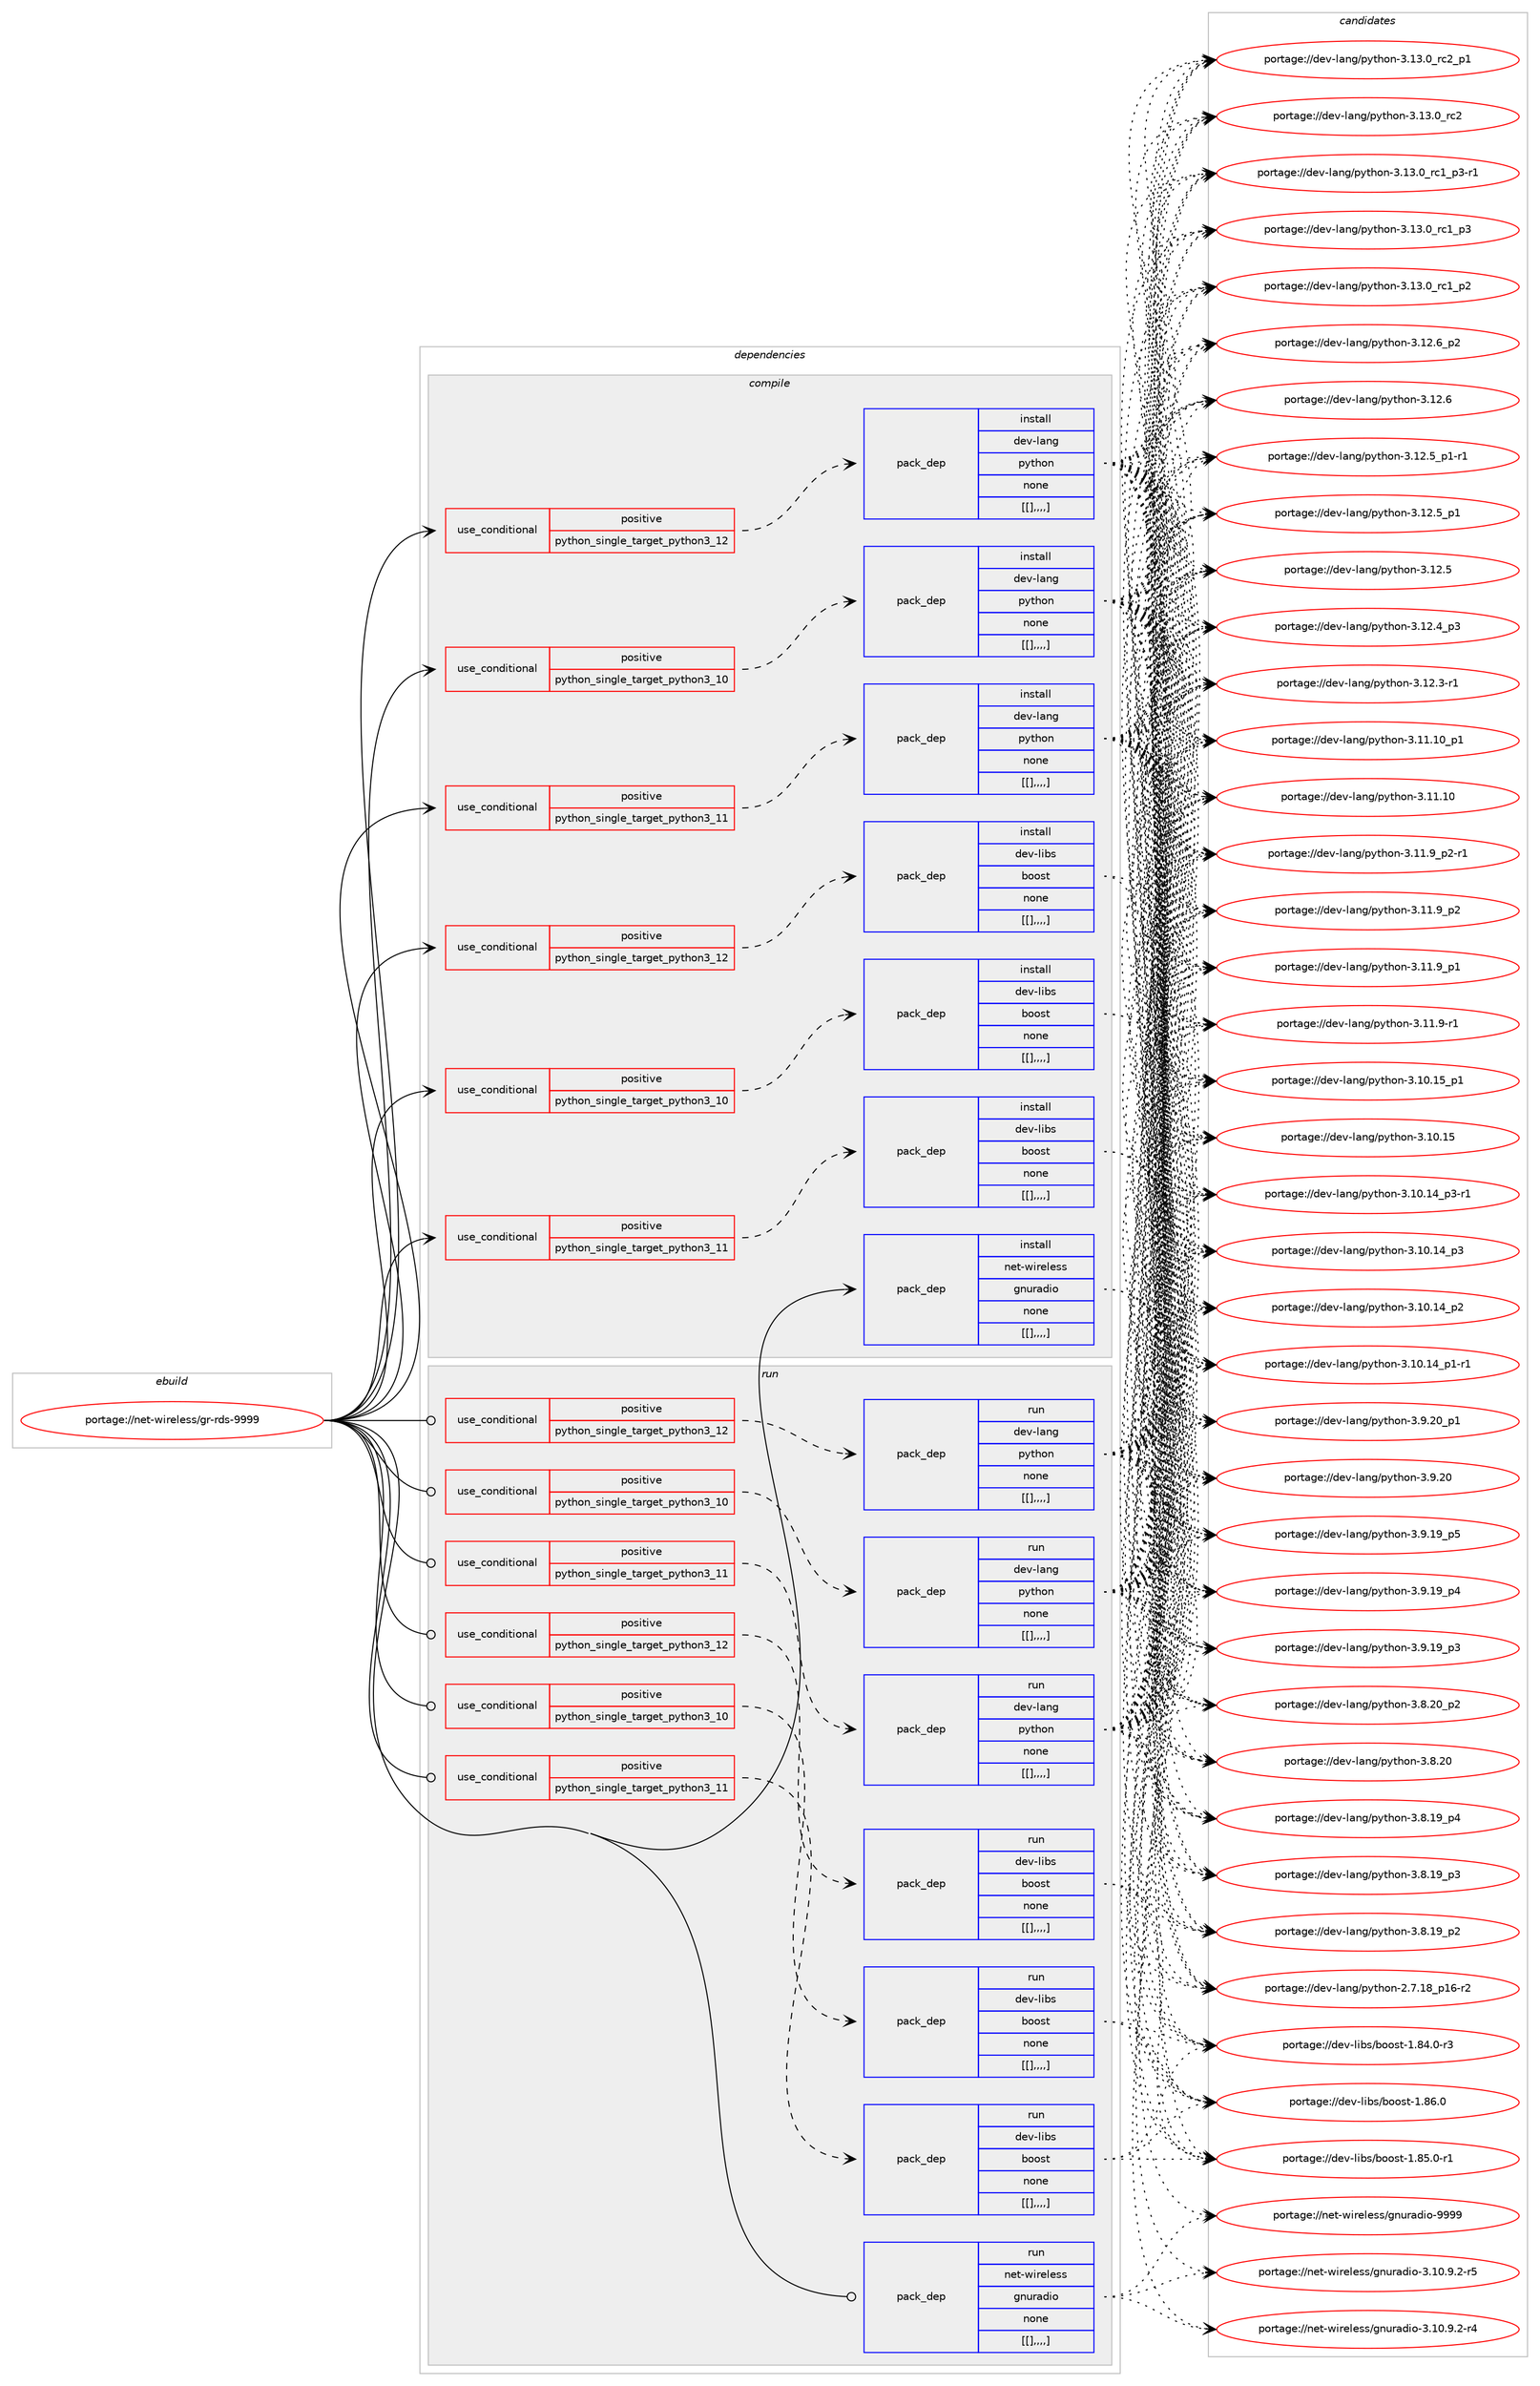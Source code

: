 digraph prolog {

# *************
# Graph options
# *************

newrank=true;
concentrate=true;
compound=true;
graph [rankdir=LR,fontname=Helvetica,fontsize=10,ranksep=1.5];#, ranksep=2.5, nodesep=0.2];
edge  [arrowhead=vee];
node  [fontname=Helvetica,fontsize=10];

# **********
# The ebuild
# **********

subgraph cluster_leftcol {
color=gray;
label=<<i>ebuild</i>>;
id [label="portage://net-wireless/gr-rds-9999", color=red, width=4, href="../net-wireless/gr-rds-9999.svg"];
}

# ****************
# The dependencies
# ****************

subgraph cluster_midcol {
color=gray;
label=<<i>dependencies</i>>;
subgraph cluster_compile {
fillcolor="#eeeeee";
style=filled;
label=<<i>compile</i>>;
subgraph cond106661 {
dependency399010 [label=<<TABLE BORDER="0" CELLBORDER="1" CELLSPACING="0" CELLPADDING="4"><TR><TD ROWSPAN="3" CELLPADDING="10">use_conditional</TD></TR><TR><TD>positive</TD></TR><TR><TD>python_single_target_python3_10</TD></TR></TABLE>>, shape=none, color=red];
subgraph pack289514 {
dependency399011 [label=<<TABLE BORDER="0" CELLBORDER="1" CELLSPACING="0" CELLPADDING="4" WIDTH="220"><TR><TD ROWSPAN="6" CELLPADDING="30">pack_dep</TD></TR><TR><TD WIDTH="110">install</TD></TR><TR><TD>dev-lang</TD></TR><TR><TD>python</TD></TR><TR><TD>none</TD></TR><TR><TD>[[],,,,]</TD></TR></TABLE>>, shape=none, color=blue];
}
dependency399010:e -> dependency399011:w [weight=20,style="dashed",arrowhead="vee"];
}
id:e -> dependency399010:w [weight=20,style="solid",arrowhead="vee"];
subgraph cond106662 {
dependency399012 [label=<<TABLE BORDER="0" CELLBORDER="1" CELLSPACING="0" CELLPADDING="4"><TR><TD ROWSPAN="3" CELLPADDING="10">use_conditional</TD></TR><TR><TD>positive</TD></TR><TR><TD>python_single_target_python3_10</TD></TR></TABLE>>, shape=none, color=red];
subgraph pack289515 {
dependency399013 [label=<<TABLE BORDER="0" CELLBORDER="1" CELLSPACING="0" CELLPADDING="4" WIDTH="220"><TR><TD ROWSPAN="6" CELLPADDING="30">pack_dep</TD></TR><TR><TD WIDTH="110">install</TD></TR><TR><TD>dev-libs</TD></TR><TR><TD>boost</TD></TR><TR><TD>none</TD></TR><TR><TD>[[],,,,]</TD></TR></TABLE>>, shape=none, color=blue];
}
dependency399012:e -> dependency399013:w [weight=20,style="dashed",arrowhead="vee"];
}
id:e -> dependency399012:w [weight=20,style="solid",arrowhead="vee"];
subgraph cond106663 {
dependency399014 [label=<<TABLE BORDER="0" CELLBORDER="1" CELLSPACING="0" CELLPADDING="4"><TR><TD ROWSPAN="3" CELLPADDING="10">use_conditional</TD></TR><TR><TD>positive</TD></TR><TR><TD>python_single_target_python3_11</TD></TR></TABLE>>, shape=none, color=red];
subgraph pack289516 {
dependency399015 [label=<<TABLE BORDER="0" CELLBORDER="1" CELLSPACING="0" CELLPADDING="4" WIDTH="220"><TR><TD ROWSPAN="6" CELLPADDING="30">pack_dep</TD></TR><TR><TD WIDTH="110">install</TD></TR><TR><TD>dev-lang</TD></TR><TR><TD>python</TD></TR><TR><TD>none</TD></TR><TR><TD>[[],,,,]</TD></TR></TABLE>>, shape=none, color=blue];
}
dependency399014:e -> dependency399015:w [weight=20,style="dashed",arrowhead="vee"];
}
id:e -> dependency399014:w [weight=20,style="solid",arrowhead="vee"];
subgraph cond106664 {
dependency399016 [label=<<TABLE BORDER="0" CELLBORDER="1" CELLSPACING="0" CELLPADDING="4"><TR><TD ROWSPAN="3" CELLPADDING="10">use_conditional</TD></TR><TR><TD>positive</TD></TR><TR><TD>python_single_target_python3_11</TD></TR></TABLE>>, shape=none, color=red];
subgraph pack289517 {
dependency399017 [label=<<TABLE BORDER="0" CELLBORDER="1" CELLSPACING="0" CELLPADDING="4" WIDTH="220"><TR><TD ROWSPAN="6" CELLPADDING="30">pack_dep</TD></TR><TR><TD WIDTH="110">install</TD></TR><TR><TD>dev-libs</TD></TR><TR><TD>boost</TD></TR><TR><TD>none</TD></TR><TR><TD>[[],,,,]</TD></TR></TABLE>>, shape=none, color=blue];
}
dependency399016:e -> dependency399017:w [weight=20,style="dashed",arrowhead="vee"];
}
id:e -> dependency399016:w [weight=20,style="solid",arrowhead="vee"];
subgraph cond106665 {
dependency399018 [label=<<TABLE BORDER="0" CELLBORDER="1" CELLSPACING="0" CELLPADDING="4"><TR><TD ROWSPAN="3" CELLPADDING="10">use_conditional</TD></TR><TR><TD>positive</TD></TR><TR><TD>python_single_target_python3_12</TD></TR></TABLE>>, shape=none, color=red];
subgraph pack289518 {
dependency399019 [label=<<TABLE BORDER="0" CELLBORDER="1" CELLSPACING="0" CELLPADDING="4" WIDTH="220"><TR><TD ROWSPAN="6" CELLPADDING="30">pack_dep</TD></TR><TR><TD WIDTH="110">install</TD></TR><TR><TD>dev-lang</TD></TR><TR><TD>python</TD></TR><TR><TD>none</TD></TR><TR><TD>[[],,,,]</TD></TR></TABLE>>, shape=none, color=blue];
}
dependency399018:e -> dependency399019:w [weight=20,style="dashed",arrowhead="vee"];
}
id:e -> dependency399018:w [weight=20,style="solid",arrowhead="vee"];
subgraph cond106666 {
dependency399020 [label=<<TABLE BORDER="0" CELLBORDER="1" CELLSPACING="0" CELLPADDING="4"><TR><TD ROWSPAN="3" CELLPADDING="10">use_conditional</TD></TR><TR><TD>positive</TD></TR><TR><TD>python_single_target_python3_12</TD></TR></TABLE>>, shape=none, color=red];
subgraph pack289519 {
dependency399021 [label=<<TABLE BORDER="0" CELLBORDER="1" CELLSPACING="0" CELLPADDING="4" WIDTH="220"><TR><TD ROWSPAN="6" CELLPADDING="30">pack_dep</TD></TR><TR><TD WIDTH="110">install</TD></TR><TR><TD>dev-libs</TD></TR><TR><TD>boost</TD></TR><TR><TD>none</TD></TR><TR><TD>[[],,,,]</TD></TR></TABLE>>, shape=none, color=blue];
}
dependency399020:e -> dependency399021:w [weight=20,style="dashed",arrowhead="vee"];
}
id:e -> dependency399020:w [weight=20,style="solid",arrowhead="vee"];
subgraph pack289520 {
dependency399022 [label=<<TABLE BORDER="0" CELLBORDER="1" CELLSPACING="0" CELLPADDING="4" WIDTH="220"><TR><TD ROWSPAN="6" CELLPADDING="30">pack_dep</TD></TR><TR><TD WIDTH="110">install</TD></TR><TR><TD>net-wireless</TD></TR><TR><TD>gnuradio</TD></TR><TR><TD>none</TD></TR><TR><TD>[[],,,,]</TD></TR></TABLE>>, shape=none, color=blue];
}
id:e -> dependency399022:w [weight=20,style="solid",arrowhead="vee"];
}
subgraph cluster_compileandrun {
fillcolor="#eeeeee";
style=filled;
label=<<i>compile and run</i>>;
}
subgraph cluster_run {
fillcolor="#eeeeee";
style=filled;
label=<<i>run</i>>;
subgraph cond106667 {
dependency399023 [label=<<TABLE BORDER="0" CELLBORDER="1" CELLSPACING="0" CELLPADDING="4"><TR><TD ROWSPAN="3" CELLPADDING="10">use_conditional</TD></TR><TR><TD>positive</TD></TR><TR><TD>python_single_target_python3_10</TD></TR></TABLE>>, shape=none, color=red];
subgraph pack289521 {
dependency399024 [label=<<TABLE BORDER="0" CELLBORDER="1" CELLSPACING="0" CELLPADDING="4" WIDTH="220"><TR><TD ROWSPAN="6" CELLPADDING="30">pack_dep</TD></TR><TR><TD WIDTH="110">run</TD></TR><TR><TD>dev-lang</TD></TR><TR><TD>python</TD></TR><TR><TD>none</TD></TR><TR><TD>[[],,,,]</TD></TR></TABLE>>, shape=none, color=blue];
}
dependency399023:e -> dependency399024:w [weight=20,style="dashed",arrowhead="vee"];
}
id:e -> dependency399023:w [weight=20,style="solid",arrowhead="odot"];
subgraph cond106668 {
dependency399025 [label=<<TABLE BORDER="0" CELLBORDER="1" CELLSPACING="0" CELLPADDING="4"><TR><TD ROWSPAN="3" CELLPADDING="10">use_conditional</TD></TR><TR><TD>positive</TD></TR><TR><TD>python_single_target_python3_10</TD></TR></TABLE>>, shape=none, color=red];
subgraph pack289522 {
dependency399026 [label=<<TABLE BORDER="0" CELLBORDER="1" CELLSPACING="0" CELLPADDING="4" WIDTH="220"><TR><TD ROWSPAN="6" CELLPADDING="30">pack_dep</TD></TR><TR><TD WIDTH="110">run</TD></TR><TR><TD>dev-libs</TD></TR><TR><TD>boost</TD></TR><TR><TD>none</TD></TR><TR><TD>[[],,,,]</TD></TR></TABLE>>, shape=none, color=blue];
}
dependency399025:e -> dependency399026:w [weight=20,style="dashed",arrowhead="vee"];
}
id:e -> dependency399025:w [weight=20,style="solid",arrowhead="odot"];
subgraph cond106669 {
dependency399027 [label=<<TABLE BORDER="0" CELLBORDER="1" CELLSPACING="0" CELLPADDING="4"><TR><TD ROWSPAN="3" CELLPADDING="10">use_conditional</TD></TR><TR><TD>positive</TD></TR><TR><TD>python_single_target_python3_11</TD></TR></TABLE>>, shape=none, color=red];
subgraph pack289523 {
dependency399028 [label=<<TABLE BORDER="0" CELLBORDER="1" CELLSPACING="0" CELLPADDING="4" WIDTH="220"><TR><TD ROWSPAN="6" CELLPADDING="30">pack_dep</TD></TR><TR><TD WIDTH="110">run</TD></TR><TR><TD>dev-lang</TD></TR><TR><TD>python</TD></TR><TR><TD>none</TD></TR><TR><TD>[[],,,,]</TD></TR></TABLE>>, shape=none, color=blue];
}
dependency399027:e -> dependency399028:w [weight=20,style="dashed",arrowhead="vee"];
}
id:e -> dependency399027:w [weight=20,style="solid",arrowhead="odot"];
subgraph cond106670 {
dependency399029 [label=<<TABLE BORDER="0" CELLBORDER="1" CELLSPACING="0" CELLPADDING="4"><TR><TD ROWSPAN="3" CELLPADDING="10">use_conditional</TD></TR><TR><TD>positive</TD></TR><TR><TD>python_single_target_python3_11</TD></TR></TABLE>>, shape=none, color=red];
subgraph pack289524 {
dependency399030 [label=<<TABLE BORDER="0" CELLBORDER="1" CELLSPACING="0" CELLPADDING="4" WIDTH="220"><TR><TD ROWSPAN="6" CELLPADDING="30">pack_dep</TD></TR><TR><TD WIDTH="110">run</TD></TR><TR><TD>dev-libs</TD></TR><TR><TD>boost</TD></TR><TR><TD>none</TD></TR><TR><TD>[[],,,,]</TD></TR></TABLE>>, shape=none, color=blue];
}
dependency399029:e -> dependency399030:w [weight=20,style="dashed",arrowhead="vee"];
}
id:e -> dependency399029:w [weight=20,style="solid",arrowhead="odot"];
subgraph cond106671 {
dependency399031 [label=<<TABLE BORDER="0" CELLBORDER="1" CELLSPACING="0" CELLPADDING="4"><TR><TD ROWSPAN="3" CELLPADDING="10">use_conditional</TD></TR><TR><TD>positive</TD></TR><TR><TD>python_single_target_python3_12</TD></TR></TABLE>>, shape=none, color=red];
subgraph pack289525 {
dependency399032 [label=<<TABLE BORDER="0" CELLBORDER="1" CELLSPACING="0" CELLPADDING="4" WIDTH="220"><TR><TD ROWSPAN="6" CELLPADDING="30">pack_dep</TD></TR><TR><TD WIDTH="110">run</TD></TR><TR><TD>dev-lang</TD></TR><TR><TD>python</TD></TR><TR><TD>none</TD></TR><TR><TD>[[],,,,]</TD></TR></TABLE>>, shape=none, color=blue];
}
dependency399031:e -> dependency399032:w [weight=20,style="dashed",arrowhead="vee"];
}
id:e -> dependency399031:w [weight=20,style="solid",arrowhead="odot"];
subgraph cond106672 {
dependency399033 [label=<<TABLE BORDER="0" CELLBORDER="1" CELLSPACING="0" CELLPADDING="4"><TR><TD ROWSPAN="3" CELLPADDING="10">use_conditional</TD></TR><TR><TD>positive</TD></TR><TR><TD>python_single_target_python3_12</TD></TR></TABLE>>, shape=none, color=red];
subgraph pack289526 {
dependency399034 [label=<<TABLE BORDER="0" CELLBORDER="1" CELLSPACING="0" CELLPADDING="4" WIDTH="220"><TR><TD ROWSPAN="6" CELLPADDING="30">pack_dep</TD></TR><TR><TD WIDTH="110">run</TD></TR><TR><TD>dev-libs</TD></TR><TR><TD>boost</TD></TR><TR><TD>none</TD></TR><TR><TD>[[],,,,]</TD></TR></TABLE>>, shape=none, color=blue];
}
dependency399033:e -> dependency399034:w [weight=20,style="dashed",arrowhead="vee"];
}
id:e -> dependency399033:w [weight=20,style="solid",arrowhead="odot"];
subgraph pack289527 {
dependency399035 [label=<<TABLE BORDER="0" CELLBORDER="1" CELLSPACING="0" CELLPADDING="4" WIDTH="220"><TR><TD ROWSPAN="6" CELLPADDING="30">pack_dep</TD></TR><TR><TD WIDTH="110">run</TD></TR><TR><TD>net-wireless</TD></TR><TR><TD>gnuradio</TD></TR><TR><TD>none</TD></TR><TR><TD>[[],,,,]</TD></TR></TABLE>>, shape=none, color=blue];
}
id:e -> dependency399035:w [weight=20,style="solid",arrowhead="odot"];
}
}

# **************
# The candidates
# **************

subgraph cluster_choices {
rank=same;
color=gray;
label=<<i>candidates</i>>;

subgraph choice289514 {
color=black;
nodesep=1;
choice100101118451089711010347112121116104111110455146495146489511499509511249 [label="portage://dev-lang/python-3.13.0_rc2_p1", color=red, width=4,href="../dev-lang/python-3.13.0_rc2_p1.svg"];
choice10010111845108971101034711212111610411111045514649514648951149950 [label="portage://dev-lang/python-3.13.0_rc2", color=red, width=4,href="../dev-lang/python-3.13.0_rc2.svg"];
choice1001011184510897110103471121211161041111104551464951464895114994995112514511449 [label="portage://dev-lang/python-3.13.0_rc1_p3-r1", color=red, width=4,href="../dev-lang/python-3.13.0_rc1_p3-r1.svg"];
choice100101118451089711010347112121116104111110455146495146489511499499511251 [label="portage://dev-lang/python-3.13.0_rc1_p3", color=red, width=4,href="../dev-lang/python-3.13.0_rc1_p3.svg"];
choice100101118451089711010347112121116104111110455146495146489511499499511250 [label="portage://dev-lang/python-3.13.0_rc1_p2", color=red, width=4,href="../dev-lang/python-3.13.0_rc1_p2.svg"];
choice100101118451089711010347112121116104111110455146495046549511250 [label="portage://dev-lang/python-3.12.6_p2", color=red, width=4,href="../dev-lang/python-3.12.6_p2.svg"];
choice10010111845108971101034711212111610411111045514649504654 [label="portage://dev-lang/python-3.12.6", color=red, width=4,href="../dev-lang/python-3.12.6.svg"];
choice1001011184510897110103471121211161041111104551464950465395112494511449 [label="portage://dev-lang/python-3.12.5_p1-r1", color=red, width=4,href="../dev-lang/python-3.12.5_p1-r1.svg"];
choice100101118451089711010347112121116104111110455146495046539511249 [label="portage://dev-lang/python-3.12.5_p1", color=red, width=4,href="../dev-lang/python-3.12.5_p1.svg"];
choice10010111845108971101034711212111610411111045514649504653 [label="portage://dev-lang/python-3.12.5", color=red, width=4,href="../dev-lang/python-3.12.5.svg"];
choice100101118451089711010347112121116104111110455146495046529511251 [label="portage://dev-lang/python-3.12.4_p3", color=red, width=4,href="../dev-lang/python-3.12.4_p3.svg"];
choice100101118451089711010347112121116104111110455146495046514511449 [label="portage://dev-lang/python-3.12.3-r1", color=red, width=4,href="../dev-lang/python-3.12.3-r1.svg"];
choice10010111845108971101034711212111610411111045514649494649489511249 [label="portage://dev-lang/python-3.11.10_p1", color=red, width=4,href="../dev-lang/python-3.11.10_p1.svg"];
choice1001011184510897110103471121211161041111104551464949464948 [label="portage://dev-lang/python-3.11.10", color=red, width=4,href="../dev-lang/python-3.11.10.svg"];
choice1001011184510897110103471121211161041111104551464949465795112504511449 [label="portage://dev-lang/python-3.11.9_p2-r1", color=red, width=4,href="../dev-lang/python-3.11.9_p2-r1.svg"];
choice100101118451089711010347112121116104111110455146494946579511250 [label="portage://dev-lang/python-3.11.9_p2", color=red, width=4,href="../dev-lang/python-3.11.9_p2.svg"];
choice100101118451089711010347112121116104111110455146494946579511249 [label="portage://dev-lang/python-3.11.9_p1", color=red, width=4,href="../dev-lang/python-3.11.9_p1.svg"];
choice100101118451089711010347112121116104111110455146494946574511449 [label="portage://dev-lang/python-3.11.9-r1", color=red, width=4,href="../dev-lang/python-3.11.9-r1.svg"];
choice10010111845108971101034711212111610411111045514649484649539511249 [label="portage://dev-lang/python-3.10.15_p1", color=red, width=4,href="../dev-lang/python-3.10.15_p1.svg"];
choice1001011184510897110103471121211161041111104551464948464953 [label="portage://dev-lang/python-3.10.15", color=red, width=4,href="../dev-lang/python-3.10.15.svg"];
choice100101118451089711010347112121116104111110455146494846495295112514511449 [label="portage://dev-lang/python-3.10.14_p3-r1", color=red, width=4,href="../dev-lang/python-3.10.14_p3-r1.svg"];
choice10010111845108971101034711212111610411111045514649484649529511251 [label="portage://dev-lang/python-3.10.14_p3", color=red, width=4,href="../dev-lang/python-3.10.14_p3.svg"];
choice10010111845108971101034711212111610411111045514649484649529511250 [label="portage://dev-lang/python-3.10.14_p2", color=red, width=4,href="../dev-lang/python-3.10.14_p2.svg"];
choice100101118451089711010347112121116104111110455146494846495295112494511449 [label="portage://dev-lang/python-3.10.14_p1-r1", color=red, width=4,href="../dev-lang/python-3.10.14_p1-r1.svg"];
choice100101118451089711010347112121116104111110455146574650489511249 [label="portage://dev-lang/python-3.9.20_p1", color=red, width=4,href="../dev-lang/python-3.9.20_p1.svg"];
choice10010111845108971101034711212111610411111045514657465048 [label="portage://dev-lang/python-3.9.20", color=red, width=4,href="../dev-lang/python-3.9.20.svg"];
choice100101118451089711010347112121116104111110455146574649579511253 [label="portage://dev-lang/python-3.9.19_p5", color=red, width=4,href="../dev-lang/python-3.9.19_p5.svg"];
choice100101118451089711010347112121116104111110455146574649579511252 [label="portage://dev-lang/python-3.9.19_p4", color=red, width=4,href="../dev-lang/python-3.9.19_p4.svg"];
choice100101118451089711010347112121116104111110455146574649579511251 [label="portage://dev-lang/python-3.9.19_p3", color=red, width=4,href="../dev-lang/python-3.9.19_p3.svg"];
choice100101118451089711010347112121116104111110455146564650489511250 [label="portage://dev-lang/python-3.8.20_p2", color=red, width=4,href="../dev-lang/python-3.8.20_p2.svg"];
choice10010111845108971101034711212111610411111045514656465048 [label="portage://dev-lang/python-3.8.20", color=red, width=4,href="../dev-lang/python-3.8.20.svg"];
choice100101118451089711010347112121116104111110455146564649579511252 [label="portage://dev-lang/python-3.8.19_p4", color=red, width=4,href="../dev-lang/python-3.8.19_p4.svg"];
choice100101118451089711010347112121116104111110455146564649579511251 [label="portage://dev-lang/python-3.8.19_p3", color=red, width=4,href="../dev-lang/python-3.8.19_p3.svg"];
choice100101118451089711010347112121116104111110455146564649579511250 [label="portage://dev-lang/python-3.8.19_p2", color=red, width=4,href="../dev-lang/python-3.8.19_p2.svg"];
choice100101118451089711010347112121116104111110455046554649569511249544511450 [label="portage://dev-lang/python-2.7.18_p16-r2", color=red, width=4,href="../dev-lang/python-2.7.18_p16-r2.svg"];
dependency399011:e -> choice100101118451089711010347112121116104111110455146495146489511499509511249:w [style=dotted,weight="100"];
dependency399011:e -> choice10010111845108971101034711212111610411111045514649514648951149950:w [style=dotted,weight="100"];
dependency399011:e -> choice1001011184510897110103471121211161041111104551464951464895114994995112514511449:w [style=dotted,weight="100"];
dependency399011:e -> choice100101118451089711010347112121116104111110455146495146489511499499511251:w [style=dotted,weight="100"];
dependency399011:e -> choice100101118451089711010347112121116104111110455146495146489511499499511250:w [style=dotted,weight="100"];
dependency399011:e -> choice100101118451089711010347112121116104111110455146495046549511250:w [style=dotted,weight="100"];
dependency399011:e -> choice10010111845108971101034711212111610411111045514649504654:w [style=dotted,weight="100"];
dependency399011:e -> choice1001011184510897110103471121211161041111104551464950465395112494511449:w [style=dotted,weight="100"];
dependency399011:e -> choice100101118451089711010347112121116104111110455146495046539511249:w [style=dotted,weight="100"];
dependency399011:e -> choice10010111845108971101034711212111610411111045514649504653:w [style=dotted,weight="100"];
dependency399011:e -> choice100101118451089711010347112121116104111110455146495046529511251:w [style=dotted,weight="100"];
dependency399011:e -> choice100101118451089711010347112121116104111110455146495046514511449:w [style=dotted,weight="100"];
dependency399011:e -> choice10010111845108971101034711212111610411111045514649494649489511249:w [style=dotted,weight="100"];
dependency399011:e -> choice1001011184510897110103471121211161041111104551464949464948:w [style=dotted,weight="100"];
dependency399011:e -> choice1001011184510897110103471121211161041111104551464949465795112504511449:w [style=dotted,weight="100"];
dependency399011:e -> choice100101118451089711010347112121116104111110455146494946579511250:w [style=dotted,weight="100"];
dependency399011:e -> choice100101118451089711010347112121116104111110455146494946579511249:w [style=dotted,weight="100"];
dependency399011:e -> choice100101118451089711010347112121116104111110455146494946574511449:w [style=dotted,weight="100"];
dependency399011:e -> choice10010111845108971101034711212111610411111045514649484649539511249:w [style=dotted,weight="100"];
dependency399011:e -> choice1001011184510897110103471121211161041111104551464948464953:w [style=dotted,weight="100"];
dependency399011:e -> choice100101118451089711010347112121116104111110455146494846495295112514511449:w [style=dotted,weight="100"];
dependency399011:e -> choice10010111845108971101034711212111610411111045514649484649529511251:w [style=dotted,weight="100"];
dependency399011:e -> choice10010111845108971101034711212111610411111045514649484649529511250:w [style=dotted,weight="100"];
dependency399011:e -> choice100101118451089711010347112121116104111110455146494846495295112494511449:w [style=dotted,weight="100"];
dependency399011:e -> choice100101118451089711010347112121116104111110455146574650489511249:w [style=dotted,weight="100"];
dependency399011:e -> choice10010111845108971101034711212111610411111045514657465048:w [style=dotted,weight="100"];
dependency399011:e -> choice100101118451089711010347112121116104111110455146574649579511253:w [style=dotted,weight="100"];
dependency399011:e -> choice100101118451089711010347112121116104111110455146574649579511252:w [style=dotted,weight="100"];
dependency399011:e -> choice100101118451089711010347112121116104111110455146574649579511251:w [style=dotted,weight="100"];
dependency399011:e -> choice100101118451089711010347112121116104111110455146564650489511250:w [style=dotted,weight="100"];
dependency399011:e -> choice10010111845108971101034711212111610411111045514656465048:w [style=dotted,weight="100"];
dependency399011:e -> choice100101118451089711010347112121116104111110455146564649579511252:w [style=dotted,weight="100"];
dependency399011:e -> choice100101118451089711010347112121116104111110455146564649579511251:w [style=dotted,weight="100"];
dependency399011:e -> choice100101118451089711010347112121116104111110455146564649579511250:w [style=dotted,weight="100"];
dependency399011:e -> choice100101118451089711010347112121116104111110455046554649569511249544511450:w [style=dotted,weight="100"];
}
subgraph choice289515 {
color=black;
nodesep=1;
choice1001011184510810598115479811111111511645494656544648 [label="portage://dev-libs/boost-1.86.0", color=red, width=4,href="../dev-libs/boost-1.86.0.svg"];
choice10010111845108105981154798111111115116454946565346484511449 [label="portage://dev-libs/boost-1.85.0-r1", color=red, width=4,href="../dev-libs/boost-1.85.0-r1.svg"];
choice10010111845108105981154798111111115116454946565246484511451 [label="portage://dev-libs/boost-1.84.0-r3", color=red, width=4,href="../dev-libs/boost-1.84.0-r3.svg"];
dependency399013:e -> choice1001011184510810598115479811111111511645494656544648:w [style=dotted,weight="100"];
dependency399013:e -> choice10010111845108105981154798111111115116454946565346484511449:w [style=dotted,weight="100"];
dependency399013:e -> choice10010111845108105981154798111111115116454946565246484511451:w [style=dotted,weight="100"];
}
subgraph choice289516 {
color=black;
nodesep=1;
choice100101118451089711010347112121116104111110455146495146489511499509511249 [label="portage://dev-lang/python-3.13.0_rc2_p1", color=red, width=4,href="../dev-lang/python-3.13.0_rc2_p1.svg"];
choice10010111845108971101034711212111610411111045514649514648951149950 [label="portage://dev-lang/python-3.13.0_rc2", color=red, width=4,href="../dev-lang/python-3.13.0_rc2.svg"];
choice1001011184510897110103471121211161041111104551464951464895114994995112514511449 [label="portage://dev-lang/python-3.13.0_rc1_p3-r1", color=red, width=4,href="../dev-lang/python-3.13.0_rc1_p3-r1.svg"];
choice100101118451089711010347112121116104111110455146495146489511499499511251 [label="portage://dev-lang/python-3.13.0_rc1_p3", color=red, width=4,href="../dev-lang/python-3.13.0_rc1_p3.svg"];
choice100101118451089711010347112121116104111110455146495146489511499499511250 [label="portage://dev-lang/python-3.13.0_rc1_p2", color=red, width=4,href="../dev-lang/python-3.13.0_rc1_p2.svg"];
choice100101118451089711010347112121116104111110455146495046549511250 [label="portage://dev-lang/python-3.12.6_p2", color=red, width=4,href="../dev-lang/python-3.12.6_p2.svg"];
choice10010111845108971101034711212111610411111045514649504654 [label="portage://dev-lang/python-3.12.6", color=red, width=4,href="../dev-lang/python-3.12.6.svg"];
choice1001011184510897110103471121211161041111104551464950465395112494511449 [label="portage://dev-lang/python-3.12.5_p1-r1", color=red, width=4,href="../dev-lang/python-3.12.5_p1-r1.svg"];
choice100101118451089711010347112121116104111110455146495046539511249 [label="portage://dev-lang/python-3.12.5_p1", color=red, width=4,href="../dev-lang/python-3.12.5_p1.svg"];
choice10010111845108971101034711212111610411111045514649504653 [label="portage://dev-lang/python-3.12.5", color=red, width=4,href="../dev-lang/python-3.12.5.svg"];
choice100101118451089711010347112121116104111110455146495046529511251 [label="portage://dev-lang/python-3.12.4_p3", color=red, width=4,href="../dev-lang/python-3.12.4_p3.svg"];
choice100101118451089711010347112121116104111110455146495046514511449 [label="portage://dev-lang/python-3.12.3-r1", color=red, width=4,href="../dev-lang/python-3.12.3-r1.svg"];
choice10010111845108971101034711212111610411111045514649494649489511249 [label="portage://dev-lang/python-3.11.10_p1", color=red, width=4,href="../dev-lang/python-3.11.10_p1.svg"];
choice1001011184510897110103471121211161041111104551464949464948 [label="portage://dev-lang/python-3.11.10", color=red, width=4,href="../dev-lang/python-3.11.10.svg"];
choice1001011184510897110103471121211161041111104551464949465795112504511449 [label="portage://dev-lang/python-3.11.9_p2-r1", color=red, width=4,href="../dev-lang/python-3.11.9_p2-r1.svg"];
choice100101118451089711010347112121116104111110455146494946579511250 [label="portage://dev-lang/python-3.11.9_p2", color=red, width=4,href="../dev-lang/python-3.11.9_p2.svg"];
choice100101118451089711010347112121116104111110455146494946579511249 [label="portage://dev-lang/python-3.11.9_p1", color=red, width=4,href="../dev-lang/python-3.11.9_p1.svg"];
choice100101118451089711010347112121116104111110455146494946574511449 [label="portage://dev-lang/python-3.11.9-r1", color=red, width=4,href="../dev-lang/python-3.11.9-r1.svg"];
choice10010111845108971101034711212111610411111045514649484649539511249 [label="portage://dev-lang/python-3.10.15_p1", color=red, width=4,href="../dev-lang/python-3.10.15_p1.svg"];
choice1001011184510897110103471121211161041111104551464948464953 [label="portage://dev-lang/python-3.10.15", color=red, width=4,href="../dev-lang/python-3.10.15.svg"];
choice100101118451089711010347112121116104111110455146494846495295112514511449 [label="portage://dev-lang/python-3.10.14_p3-r1", color=red, width=4,href="../dev-lang/python-3.10.14_p3-r1.svg"];
choice10010111845108971101034711212111610411111045514649484649529511251 [label="portage://dev-lang/python-3.10.14_p3", color=red, width=4,href="../dev-lang/python-3.10.14_p3.svg"];
choice10010111845108971101034711212111610411111045514649484649529511250 [label="portage://dev-lang/python-3.10.14_p2", color=red, width=4,href="../dev-lang/python-3.10.14_p2.svg"];
choice100101118451089711010347112121116104111110455146494846495295112494511449 [label="portage://dev-lang/python-3.10.14_p1-r1", color=red, width=4,href="../dev-lang/python-3.10.14_p1-r1.svg"];
choice100101118451089711010347112121116104111110455146574650489511249 [label="portage://dev-lang/python-3.9.20_p1", color=red, width=4,href="../dev-lang/python-3.9.20_p1.svg"];
choice10010111845108971101034711212111610411111045514657465048 [label="portage://dev-lang/python-3.9.20", color=red, width=4,href="../dev-lang/python-3.9.20.svg"];
choice100101118451089711010347112121116104111110455146574649579511253 [label="portage://dev-lang/python-3.9.19_p5", color=red, width=4,href="../dev-lang/python-3.9.19_p5.svg"];
choice100101118451089711010347112121116104111110455146574649579511252 [label="portage://dev-lang/python-3.9.19_p4", color=red, width=4,href="../dev-lang/python-3.9.19_p4.svg"];
choice100101118451089711010347112121116104111110455146574649579511251 [label="portage://dev-lang/python-3.9.19_p3", color=red, width=4,href="../dev-lang/python-3.9.19_p3.svg"];
choice100101118451089711010347112121116104111110455146564650489511250 [label="portage://dev-lang/python-3.8.20_p2", color=red, width=4,href="../dev-lang/python-3.8.20_p2.svg"];
choice10010111845108971101034711212111610411111045514656465048 [label="portage://dev-lang/python-3.8.20", color=red, width=4,href="../dev-lang/python-3.8.20.svg"];
choice100101118451089711010347112121116104111110455146564649579511252 [label="portage://dev-lang/python-3.8.19_p4", color=red, width=4,href="../dev-lang/python-3.8.19_p4.svg"];
choice100101118451089711010347112121116104111110455146564649579511251 [label="portage://dev-lang/python-3.8.19_p3", color=red, width=4,href="../dev-lang/python-3.8.19_p3.svg"];
choice100101118451089711010347112121116104111110455146564649579511250 [label="portage://dev-lang/python-3.8.19_p2", color=red, width=4,href="../dev-lang/python-3.8.19_p2.svg"];
choice100101118451089711010347112121116104111110455046554649569511249544511450 [label="portage://dev-lang/python-2.7.18_p16-r2", color=red, width=4,href="../dev-lang/python-2.7.18_p16-r2.svg"];
dependency399015:e -> choice100101118451089711010347112121116104111110455146495146489511499509511249:w [style=dotted,weight="100"];
dependency399015:e -> choice10010111845108971101034711212111610411111045514649514648951149950:w [style=dotted,weight="100"];
dependency399015:e -> choice1001011184510897110103471121211161041111104551464951464895114994995112514511449:w [style=dotted,weight="100"];
dependency399015:e -> choice100101118451089711010347112121116104111110455146495146489511499499511251:w [style=dotted,weight="100"];
dependency399015:e -> choice100101118451089711010347112121116104111110455146495146489511499499511250:w [style=dotted,weight="100"];
dependency399015:e -> choice100101118451089711010347112121116104111110455146495046549511250:w [style=dotted,weight="100"];
dependency399015:e -> choice10010111845108971101034711212111610411111045514649504654:w [style=dotted,weight="100"];
dependency399015:e -> choice1001011184510897110103471121211161041111104551464950465395112494511449:w [style=dotted,weight="100"];
dependency399015:e -> choice100101118451089711010347112121116104111110455146495046539511249:w [style=dotted,weight="100"];
dependency399015:e -> choice10010111845108971101034711212111610411111045514649504653:w [style=dotted,weight="100"];
dependency399015:e -> choice100101118451089711010347112121116104111110455146495046529511251:w [style=dotted,weight="100"];
dependency399015:e -> choice100101118451089711010347112121116104111110455146495046514511449:w [style=dotted,weight="100"];
dependency399015:e -> choice10010111845108971101034711212111610411111045514649494649489511249:w [style=dotted,weight="100"];
dependency399015:e -> choice1001011184510897110103471121211161041111104551464949464948:w [style=dotted,weight="100"];
dependency399015:e -> choice1001011184510897110103471121211161041111104551464949465795112504511449:w [style=dotted,weight="100"];
dependency399015:e -> choice100101118451089711010347112121116104111110455146494946579511250:w [style=dotted,weight="100"];
dependency399015:e -> choice100101118451089711010347112121116104111110455146494946579511249:w [style=dotted,weight="100"];
dependency399015:e -> choice100101118451089711010347112121116104111110455146494946574511449:w [style=dotted,weight="100"];
dependency399015:e -> choice10010111845108971101034711212111610411111045514649484649539511249:w [style=dotted,weight="100"];
dependency399015:e -> choice1001011184510897110103471121211161041111104551464948464953:w [style=dotted,weight="100"];
dependency399015:e -> choice100101118451089711010347112121116104111110455146494846495295112514511449:w [style=dotted,weight="100"];
dependency399015:e -> choice10010111845108971101034711212111610411111045514649484649529511251:w [style=dotted,weight="100"];
dependency399015:e -> choice10010111845108971101034711212111610411111045514649484649529511250:w [style=dotted,weight="100"];
dependency399015:e -> choice100101118451089711010347112121116104111110455146494846495295112494511449:w [style=dotted,weight="100"];
dependency399015:e -> choice100101118451089711010347112121116104111110455146574650489511249:w [style=dotted,weight="100"];
dependency399015:e -> choice10010111845108971101034711212111610411111045514657465048:w [style=dotted,weight="100"];
dependency399015:e -> choice100101118451089711010347112121116104111110455146574649579511253:w [style=dotted,weight="100"];
dependency399015:e -> choice100101118451089711010347112121116104111110455146574649579511252:w [style=dotted,weight="100"];
dependency399015:e -> choice100101118451089711010347112121116104111110455146574649579511251:w [style=dotted,weight="100"];
dependency399015:e -> choice100101118451089711010347112121116104111110455146564650489511250:w [style=dotted,weight="100"];
dependency399015:e -> choice10010111845108971101034711212111610411111045514656465048:w [style=dotted,weight="100"];
dependency399015:e -> choice100101118451089711010347112121116104111110455146564649579511252:w [style=dotted,weight="100"];
dependency399015:e -> choice100101118451089711010347112121116104111110455146564649579511251:w [style=dotted,weight="100"];
dependency399015:e -> choice100101118451089711010347112121116104111110455146564649579511250:w [style=dotted,weight="100"];
dependency399015:e -> choice100101118451089711010347112121116104111110455046554649569511249544511450:w [style=dotted,weight="100"];
}
subgraph choice289517 {
color=black;
nodesep=1;
choice1001011184510810598115479811111111511645494656544648 [label="portage://dev-libs/boost-1.86.0", color=red, width=4,href="../dev-libs/boost-1.86.0.svg"];
choice10010111845108105981154798111111115116454946565346484511449 [label="portage://dev-libs/boost-1.85.0-r1", color=red, width=4,href="../dev-libs/boost-1.85.0-r1.svg"];
choice10010111845108105981154798111111115116454946565246484511451 [label="portage://dev-libs/boost-1.84.0-r3", color=red, width=4,href="../dev-libs/boost-1.84.0-r3.svg"];
dependency399017:e -> choice1001011184510810598115479811111111511645494656544648:w [style=dotted,weight="100"];
dependency399017:e -> choice10010111845108105981154798111111115116454946565346484511449:w [style=dotted,weight="100"];
dependency399017:e -> choice10010111845108105981154798111111115116454946565246484511451:w [style=dotted,weight="100"];
}
subgraph choice289518 {
color=black;
nodesep=1;
choice100101118451089711010347112121116104111110455146495146489511499509511249 [label="portage://dev-lang/python-3.13.0_rc2_p1", color=red, width=4,href="../dev-lang/python-3.13.0_rc2_p1.svg"];
choice10010111845108971101034711212111610411111045514649514648951149950 [label="portage://dev-lang/python-3.13.0_rc2", color=red, width=4,href="../dev-lang/python-3.13.0_rc2.svg"];
choice1001011184510897110103471121211161041111104551464951464895114994995112514511449 [label="portage://dev-lang/python-3.13.0_rc1_p3-r1", color=red, width=4,href="../dev-lang/python-3.13.0_rc1_p3-r1.svg"];
choice100101118451089711010347112121116104111110455146495146489511499499511251 [label="portage://dev-lang/python-3.13.0_rc1_p3", color=red, width=4,href="../dev-lang/python-3.13.0_rc1_p3.svg"];
choice100101118451089711010347112121116104111110455146495146489511499499511250 [label="portage://dev-lang/python-3.13.0_rc1_p2", color=red, width=4,href="../dev-lang/python-3.13.0_rc1_p2.svg"];
choice100101118451089711010347112121116104111110455146495046549511250 [label="portage://dev-lang/python-3.12.6_p2", color=red, width=4,href="../dev-lang/python-3.12.6_p2.svg"];
choice10010111845108971101034711212111610411111045514649504654 [label="portage://dev-lang/python-3.12.6", color=red, width=4,href="../dev-lang/python-3.12.6.svg"];
choice1001011184510897110103471121211161041111104551464950465395112494511449 [label="portage://dev-lang/python-3.12.5_p1-r1", color=red, width=4,href="../dev-lang/python-3.12.5_p1-r1.svg"];
choice100101118451089711010347112121116104111110455146495046539511249 [label="portage://dev-lang/python-3.12.5_p1", color=red, width=4,href="../dev-lang/python-3.12.5_p1.svg"];
choice10010111845108971101034711212111610411111045514649504653 [label="portage://dev-lang/python-3.12.5", color=red, width=4,href="../dev-lang/python-3.12.5.svg"];
choice100101118451089711010347112121116104111110455146495046529511251 [label="portage://dev-lang/python-3.12.4_p3", color=red, width=4,href="../dev-lang/python-3.12.4_p3.svg"];
choice100101118451089711010347112121116104111110455146495046514511449 [label="portage://dev-lang/python-3.12.3-r1", color=red, width=4,href="../dev-lang/python-3.12.3-r1.svg"];
choice10010111845108971101034711212111610411111045514649494649489511249 [label="portage://dev-lang/python-3.11.10_p1", color=red, width=4,href="../dev-lang/python-3.11.10_p1.svg"];
choice1001011184510897110103471121211161041111104551464949464948 [label="portage://dev-lang/python-3.11.10", color=red, width=4,href="../dev-lang/python-3.11.10.svg"];
choice1001011184510897110103471121211161041111104551464949465795112504511449 [label="portage://dev-lang/python-3.11.9_p2-r1", color=red, width=4,href="../dev-lang/python-3.11.9_p2-r1.svg"];
choice100101118451089711010347112121116104111110455146494946579511250 [label="portage://dev-lang/python-3.11.9_p2", color=red, width=4,href="../dev-lang/python-3.11.9_p2.svg"];
choice100101118451089711010347112121116104111110455146494946579511249 [label="portage://dev-lang/python-3.11.9_p1", color=red, width=4,href="../dev-lang/python-3.11.9_p1.svg"];
choice100101118451089711010347112121116104111110455146494946574511449 [label="portage://dev-lang/python-3.11.9-r1", color=red, width=4,href="../dev-lang/python-3.11.9-r1.svg"];
choice10010111845108971101034711212111610411111045514649484649539511249 [label="portage://dev-lang/python-3.10.15_p1", color=red, width=4,href="../dev-lang/python-3.10.15_p1.svg"];
choice1001011184510897110103471121211161041111104551464948464953 [label="portage://dev-lang/python-3.10.15", color=red, width=4,href="../dev-lang/python-3.10.15.svg"];
choice100101118451089711010347112121116104111110455146494846495295112514511449 [label="portage://dev-lang/python-3.10.14_p3-r1", color=red, width=4,href="../dev-lang/python-3.10.14_p3-r1.svg"];
choice10010111845108971101034711212111610411111045514649484649529511251 [label="portage://dev-lang/python-3.10.14_p3", color=red, width=4,href="../dev-lang/python-3.10.14_p3.svg"];
choice10010111845108971101034711212111610411111045514649484649529511250 [label="portage://dev-lang/python-3.10.14_p2", color=red, width=4,href="../dev-lang/python-3.10.14_p2.svg"];
choice100101118451089711010347112121116104111110455146494846495295112494511449 [label="portage://dev-lang/python-3.10.14_p1-r1", color=red, width=4,href="../dev-lang/python-3.10.14_p1-r1.svg"];
choice100101118451089711010347112121116104111110455146574650489511249 [label="portage://dev-lang/python-3.9.20_p1", color=red, width=4,href="../dev-lang/python-3.9.20_p1.svg"];
choice10010111845108971101034711212111610411111045514657465048 [label="portage://dev-lang/python-3.9.20", color=red, width=4,href="../dev-lang/python-3.9.20.svg"];
choice100101118451089711010347112121116104111110455146574649579511253 [label="portage://dev-lang/python-3.9.19_p5", color=red, width=4,href="../dev-lang/python-3.9.19_p5.svg"];
choice100101118451089711010347112121116104111110455146574649579511252 [label="portage://dev-lang/python-3.9.19_p4", color=red, width=4,href="../dev-lang/python-3.9.19_p4.svg"];
choice100101118451089711010347112121116104111110455146574649579511251 [label="portage://dev-lang/python-3.9.19_p3", color=red, width=4,href="../dev-lang/python-3.9.19_p3.svg"];
choice100101118451089711010347112121116104111110455146564650489511250 [label="portage://dev-lang/python-3.8.20_p2", color=red, width=4,href="../dev-lang/python-3.8.20_p2.svg"];
choice10010111845108971101034711212111610411111045514656465048 [label="portage://dev-lang/python-3.8.20", color=red, width=4,href="../dev-lang/python-3.8.20.svg"];
choice100101118451089711010347112121116104111110455146564649579511252 [label="portage://dev-lang/python-3.8.19_p4", color=red, width=4,href="../dev-lang/python-3.8.19_p4.svg"];
choice100101118451089711010347112121116104111110455146564649579511251 [label="portage://dev-lang/python-3.8.19_p3", color=red, width=4,href="../dev-lang/python-3.8.19_p3.svg"];
choice100101118451089711010347112121116104111110455146564649579511250 [label="portage://dev-lang/python-3.8.19_p2", color=red, width=4,href="../dev-lang/python-3.8.19_p2.svg"];
choice100101118451089711010347112121116104111110455046554649569511249544511450 [label="portage://dev-lang/python-2.7.18_p16-r2", color=red, width=4,href="../dev-lang/python-2.7.18_p16-r2.svg"];
dependency399019:e -> choice100101118451089711010347112121116104111110455146495146489511499509511249:w [style=dotted,weight="100"];
dependency399019:e -> choice10010111845108971101034711212111610411111045514649514648951149950:w [style=dotted,weight="100"];
dependency399019:e -> choice1001011184510897110103471121211161041111104551464951464895114994995112514511449:w [style=dotted,weight="100"];
dependency399019:e -> choice100101118451089711010347112121116104111110455146495146489511499499511251:w [style=dotted,weight="100"];
dependency399019:e -> choice100101118451089711010347112121116104111110455146495146489511499499511250:w [style=dotted,weight="100"];
dependency399019:e -> choice100101118451089711010347112121116104111110455146495046549511250:w [style=dotted,weight="100"];
dependency399019:e -> choice10010111845108971101034711212111610411111045514649504654:w [style=dotted,weight="100"];
dependency399019:e -> choice1001011184510897110103471121211161041111104551464950465395112494511449:w [style=dotted,weight="100"];
dependency399019:e -> choice100101118451089711010347112121116104111110455146495046539511249:w [style=dotted,weight="100"];
dependency399019:e -> choice10010111845108971101034711212111610411111045514649504653:w [style=dotted,weight="100"];
dependency399019:e -> choice100101118451089711010347112121116104111110455146495046529511251:w [style=dotted,weight="100"];
dependency399019:e -> choice100101118451089711010347112121116104111110455146495046514511449:w [style=dotted,weight="100"];
dependency399019:e -> choice10010111845108971101034711212111610411111045514649494649489511249:w [style=dotted,weight="100"];
dependency399019:e -> choice1001011184510897110103471121211161041111104551464949464948:w [style=dotted,weight="100"];
dependency399019:e -> choice1001011184510897110103471121211161041111104551464949465795112504511449:w [style=dotted,weight="100"];
dependency399019:e -> choice100101118451089711010347112121116104111110455146494946579511250:w [style=dotted,weight="100"];
dependency399019:e -> choice100101118451089711010347112121116104111110455146494946579511249:w [style=dotted,weight="100"];
dependency399019:e -> choice100101118451089711010347112121116104111110455146494946574511449:w [style=dotted,weight="100"];
dependency399019:e -> choice10010111845108971101034711212111610411111045514649484649539511249:w [style=dotted,weight="100"];
dependency399019:e -> choice1001011184510897110103471121211161041111104551464948464953:w [style=dotted,weight="100"];
dependency399019:e -> choice100101118451089711010347112121116104111110455146494846495295112514511449:w [style=dotted,weight="100"];
dependency399019:e -> choice10010111845108971101034711212111610411111045514649484649529511251:w [style=dotted,weight="100"];
dependency399019:e -> choice10010111845108971101034711212111610411111045514649484649529511250:w [style=dotted,weight="100"];
dependency399019:e -> choice100101118451089711010347112121116104111110455146494846495295112494511449:w [style=dotted,weight="100"];
dependency399019:e -> choice100101118451089711010347112121116104111110455146574650489511249:w [style=dotted,weight="100"];
dependency399019:e -> choice10010111845108971101034711212111610411111045514657465048:w [style=dotted,weight="100"];
dependency399019:e -> choice100101118451089711010347112121116104111110455146574649579511253:w [style=dotted,weight="100"];
dependency399019:e -> choice100101118451089711010347112121116104111110455146574649579511252:w [style=dotted,weight="100"];
dependency399019:e -> choice100101118451089711010347112121116104111110455146574649579511251:w [style=dotted,weight="100"];
dependency399019:e -> choice100101118451089711010347112121116104111110455146564650489511250:w [style=dotted,weight="100"];
dependency399019:e -> choice10010111845108971101034711212111610411111045514656465048:w [style=dotted,weight="100"];
dependency399019:e -> choice100101118451089711010347112121116104111110455146564649579511252:w [style=dotted,weight="100"];
dependency399019:e -> choice100101118451089711010347112121116104111110455146564649579511251:w [style=dotted,weight="100"];
dependency399019:e -> choice100101118451089711010347112121116104111110455146564649579511250:w [style=dotted,weight="100"];
dependency399019:e -> choice100101118451089711010347112121116104111110455046554649569511249544511450:w [style=dotted,weight="100"];
}
subgraph choice289519 {
color=black;
nodesep=1;
choice1001011184510810598115479811111111511645494656544648 [label="portage://dev-libs/boost-1.86.0", color=red, width=4,href="../dev-libs/boost-1.86.0.svg"];
choice10010111845108105981154798111111115116454946565346484511449 [label="portage://dev-libs/boost-1.85.0-r1", color=red, width=4,href="../dev-libs/boost-1.85.0-r1.svg"];
choice10010111845108105981154798111111115116454946565246484511451 [label="portage://dev-libs/boost-1.84.0-r3", color=red, width=4,href="../dev-libs/boost-1.84.0-r3.svg"];
dependency399021:e -> choice1001011184510810598115479811111111511645494656544648:w [style=dotted,weight="100"];
dependency399021:e -> choice10010111845108105981154798111111115116454946565346484511449:w [style=dotted,weight="100"];
dependency399021:e -> choice10010111845108105981154798111111115116454946565246484511451:w [style=dotted,weight="100"];
}
subgraph choice289520 {
color=black;
nodesep=1;
choice1101011164511910511410110810111511547103110117114971001051114557575757 [label="portage://net-wireless/gnuradio-9999", color=red, width=4,href="../net-wireless/gnuradio-9999.svg"];
choice1101011164511910511410110810111511547103110117114971001051114551464948465746504511453 [label="portage://net-wireless/gnuradio-3.10.9.2-r5", color=red, width=4,href="../net-wireless/gnuradio-3.10.9.2-r5.svg"];
choice1101011164511910511410110810111511547103110117114971001051114551464948465746504511452 [label="portage://net-wireless/gnuradio-3.10.9.2-r4", color=red, width=4,href="../net-wireless/gnuradio-3.10.9.2-r4.svg"];
dependency399022:e -> choice1101011164511910511410110810111511547103110117114971001051114557575757:w [style=dotted,weight="100"];
dependency399022:e -> choice1101011164511910511410110810111511547103110117114971001051114551464948465746504511453:w [style=dotted,weight="100"];
dependency399022:e -> choice1101011164511910511410110810111511547103110117114971001051114551464948465746504511452:w [style=dotted,weight="100"];
}
subgraph choice289521 {
color=black;
nodesep=1;
choice100101118451089711010347112121116104111110455146495146489511499509511249 [label="portage://dev-lang/python-3.13.0_rc2_p1", color=red, width=4,href="../dev-lang/python-3.13.0_rc2_p1.svg"];
choice10010111845108971101034711212111610411111045514649514648951149950 [label="portage://dev-lang/python-3.13.0_rc2", color=red, width=4,href="../dev-lang/python-3.13.0_rc2.svg"];
choice1001011184510897110103471121211161041111104551464951464895114994995112514511449 [label="portage://dev-lang/python-3.13.0_rc1_p3-r1", color=red, width=4,href="../dev-lang/python-3.13.0_rc1_p3-r1.svg"];
choice100101118451089711010347112121116104111110455146495146489511499499511251 [label="portage://dev-lang/python-3.13.0_rc1_p3", color=red, width=4,href="../dev-lang/python-3.13.0_rc1_p3.svg"];
choice100101118451089711010347112121116104111110455146495146489511499499511250 [label="portage://dev-lang/python-3.13.0_rc1_p2", color=red, width=4,href="../dev-lang/python-3.13.0_rc1_p2.svg"];
choice100101118451089711010347112121116104111110455146495046549511250 [label="portage://dev-lang/python-3.12.6_p2", color=red, width=4,href="../dev-lang/python-3.12.6_p2.svg"];
choice10010111845108971101034711212111610411111045514649504654 [label="portage://dev-lang/python-3.12.6", color=red, width=4,href="../dev-lang/python-3.12.6.svg"];
choice1001011184510897110103471121211161041111104551464950465395112494511449 [label="portage://dev-lang/python-3.12.5_p1-r1", color=red, width=4,href="../dev-lang/python-3.12.5_p1-r1.svg"];
choice100101118451089711010347112121116104111110455146495046539511249 [label="portage://dev-lang/python-3.12.5_p1", color=red, width=4,href="../dev-lang/python-3.12.5_p1.svg"];
choice10010111845108971101034711212111610411111045514649504653 [label="portage://dev-lang/python-3.12.5", color=red, width=4,href="../dev-lang/python-3.12.5.svg"];
choice100101118451089711010347112121116104111110455146495046529511251 [label="portage://dev-lang/python-3.12.4_p3", color=red, width=4,href="../dev-lang/python-3.12.4_p3.svg"];
choice100101118451089711010347112121116104111110455146495046514511449 [label="portage://dev-lang/python-3.12.3-r1", color=red, width=4,href="../dev-lang/python-3.12.3-r1.svg"];
choice10010111845108971101034711212111610411111045514649494649489511249 [label="portage://dev-lang/python-3.11.10_p1", color=red, width=4,href="../dev-lang/python-3.11.10_p1.svg"];
choice1001011184510897110103471121211161041111104551464949464948 [label="portage://dev-lang/python-3.11.10", color=red, width=4,href="../dev-lang/python-3.11.10.svg"];
choice1001011184510897110103471121211161041111104551464949465795112504511449 [label="portage://dev-lang/python-3.11.9_p2-r1", color=red, width=4,href="../dev-lang/python-3.11.9_p2-r1.svg"];
choice100101118451089711010347112121116104111110455146494946579511250 [label="portage://dev-lang/python-3.11.9_p2", color=red, width=4,href="../dev-lang/python-3.11.9_p2.svg"];
choice100101118451089711010347112121116104111110455146494946579511249 [label="portage://dev-lang/python-3.11.9_p1", color=red, width=4,href="../dev-lang/python-3.11.9_p1.svg"];
choice100101118451089711010347112121116104111110455146494946574511449 [label="portage://dev-lang/python-3.11.9-r1", color=red, width=4,href="../dev-lang/python-3.11.9-r1.svg"];
choice10010111845108971101034711212111610411111045514649484649539511249 [label="portage://dev-lang/python-3.10.15_p1", color=red, width=4,href="../dev-lang/python-3.10.15_p1.svg"];
choice1001011184510897110103471121211161041111104551464948464953 [label="portage://dev-lang/python-3.10.15", color=red, width=4,href="../dev-lang/python-3.10.15.svg"];
choice100101118451089711010347112121116104111110455146494846495295112514511449 [label="portage://dev-lang/python-3.10.14_p3-r1", color=red, width=4,href="../dev-lang/python-3.10.14_p3-r1.svg"];
choice10010111845108971101034711212111610411111045514649484649529511251 [label="portage://dev-lang/python-3.10.14_p3", color=red, width=4,href="../dev-lang/python-3.10.14_p3.svg"];
choice10010111845108971101034711212111610411111045514649484649529511250 [label="portage://dev-lang/python-3.10.14_p2", color=red, width=4,href="../dev-lang/python-3.10.14_p2.svg"];
choice100101118451089711010347112121116104111110455146494846495295112494511449 [label="portage://dev-lang/python-3.10.14_p1-r1", color=red, width=4,href="../dev-lang/python-3.10.14_p1-r1.svg"];
choice100101118451089711010347112121116104111110455146574650489511249 [label="portage://dev-lang/python-3.9.20_p1", color=red, width=4,href="../dev-lang/python-3.9.20_p1.svg"];
choice10010111845108971101034711212111610411111045514657465048 [label="portage://dev-lang/python-3.9.20", color=red, width=4,href="../dev-lang/python-3.9.20.svg"];
choice100101118451089711010347112121116104111110455146574649579511253 [label="portage://dev-lang/python-3.9.19_p5", color=red, width=4,href="../dev-lang/python-3.9.19_p5.svg"];
choice100101118451089711010347112121116104111110455146574649579511252 [label="portage://dev-lang/python-3.9.19_p4", color=red, width=4,href="../dev-lang/python-3.9.19_p4.svg"];
choice100101118451089711010347112121116104111110455146574649579511251 [label="portage://dev-lang/python-3.9.19_p3", color=red, width=4,href="../dev-lang/python-3.9.19_p3.svg"];
choice100101118451089711010347112121116104111110455146564650489511250 [label="portage://dev-lang/python-3.8.20_p2", color=red, width=4,href="../dev-lang/python-3.8.20_p2.svg"];
choice10010111845108971101034711212111610411111045514656465048 [label="portage://dev-lang/python-3.8.20", color=red, width=4,href="../dev-lang/python-3.8.20.svg"];
choice100101118451089711010347112121116104111110455146564649579511252 [label="portage://dev-lang/python-3.8.19_p4", color=red, width=4,href="../dev-lang/python-3.8.19_p4.svg"];
choice100101118451089711010347112121116104111110455146564649579511251 [label="portage://dev-lang/python-3.8.19_p3", color=red, width=4,href="../dev-lang/python-3.8.19_p3.svg"];
choice100101118451089711010347112121116104111110455146564649579511250 [label="portage://dev-lang/python-3.8.19_p2", color=red, width=4,href="../dev-lang/python-3.8.19_p2.svg"];
choice100101118451089711010347112121116104111110455046554649569511249544511450 [label="portage://dev-lang/python-2.7.18_p16-r2", color=red, width=4,href="../dev-lang/python-2.7.18_p16-r2.svg"];
dependency399024:e -> choice100101118451089711010347112121116104111110455146495146489511499509511249:w [style=dotted,weight="100"];
dependency399024:e -> choice10010111845108971101034711212111610411111045514649514648951149950:w [style=dotted,weight="100"];
dependency399024:e -> choice1001011184510897110103471121211161041111104551464951464895114994995112514511449:w [style=dotted,weight="100"];
dependency399024:e -> choice100101118451089711010347112121116104111110455146495146489511499499511251:w [style=dotted,weight="100"];
dependency399024:e -> choice100101118451089711010347112121116104111110455146495146489511499499511250:w [style=dotted,weight="100"];
dependency399024:e -> choice100101118451089711010347112121116104111110455146495046549511250:w [style=dotted,weight="100"];
dependency399024:e -> choice10010111845108971101034711212111610411111045514649504654:w [style=dotted,weight="100"];
dependency399024:e -> choice1001011184510897110103471121211161041111104551464950465395112494511449:w [style=dotted,weight="100"];
dependency399024:e -> choice100101118451089711010347112121116104111110455146495046539511249:w [style=dotted,weight="100"];
dependency399024:e -> choice10010111845108971101034711212111610411111045514649504653:w [style=dotted,weight="100"];
dependency399024:e -> choice100101118451089711010347112121116104111110455146495046529511251:w [style=dotted,weight="100"];
dependency399024:e -> choice100101118451089711010347112121116104111110455146495046514511449:w [style=dotted,weight="100"];
dependency399024:e -> choice10010111845108971101034711212111610411111045514649494649489511249:w [style=dotted,weight="100"];
dependency399024:e -> choice1001011184510897110103471121211161041111104551464949464948:w [style=dotted,weight="100"];
dependency399024:e -> choice1001011184510897110103471121211161041111104551464949465795112504511449:w [style=dotted,weight="100"];
dependency399024:e -> choice100101118451089711010347112121116104111110455146494946579511250:w [style=dotted,weight="100"];
dependency399024:e -> choice100101118451089711010347112121116104111110455146494946579511249:w [style=dotted,weight="100"];
dependency399024:e -> choice100101118451089711010347112121116104111110455146494946574511449:w [style=dotted,weight="100"];
dependency399024:e -> choice10010111845108971101034711212111610411111045514649484649539511249:w [style=dotted,weight="100"];
dependency399024:e -> choice1001011184510897110103471121211161041111104551464948464953:w [style=dotted,weight="100"];
dependency399024:e -> choice100101118451089711010347112121116104111110455146494846495295112514511449:w [style=dotted,weight="100"];
dependency399024:e -> choice10010111845108971101034711212111610411111045514649484649529511251:w [style=dotted,weight="100"];
dependency399024:e -> choice10010111845108971101034711212111610411111045514649484649529511250:w [style=dotted,weight="100"];
dependency399024:e -> choice100101118451089711010347112121116104111110455146494846495295112494511449:w [style=dotted,weight="100"];
dependency399024:e -> choice100101118451089711010347112121116104111110455146574650489511249:w [style=dotted,weight="100"];
dependency399024:e -> choice10010111845108971101034711212111610411111045514657465048:w [style=dotted,weight="100"];
dependency399024:e -> choice100101118451089711010347112121116104111110455146574649579511253:w [style=dotted,weight="100"];
dependency399024:e -> choice100101118451089711010347112121116104111110455146574649579511252:w [style=dotted,weight="100"];
dependency399024:e -> choice100101118451089711010347112121116104111110455146574649579511251:w [style=dotted,weight="100"];
dependency399024:e -> choice100101118451089711010347112121116104111110455146564650489511250:w [style=dotted,weight="100"];
dependency399024:e -> choice10010111845108971101034711212111610411111045514656465048:w [style=dotted,weight="100"];
dependency399024:e -> choice100101118451089711010347112121116104111110455146564649579511252:w [style=dotted,weight="100"];
dependency399024:e -> choice100101118451089711010347112121116104111110455146564649579511251:w [style=dotted,weight="100"];
dependency399024:e -> choice100101118451089711010347112121116104111110455146564649579511250:w [style=dotted,weight="100"];
dependency399024:e -> choice100101118451089711010347112121116104111110455046554649569511249544511450:w [style=dotted,weight="100"];
}
subgraph choice289522 {
color=black;
nodesep=1;
choice1001011184510810598115479811111111511645494656544648 [label="portage://dev-libs/boost-1.86.0", color=red, width=4,href="../dev-libs/boost-1.86.0.svg"];
choice10010111845108105981154798111111115116454946565346484511449 [label="portage://dev-libs/boost-1.85.0-r1", color=red, width=4,href="../dev-libs/boost-1.85.0-r1.svg"];
choice10010111845108105981154798111111115116454946565246484511451 [label="portage://dev-libs/boost-1.84.0-r3", color=red, width=4,href="../dev-libs/boost-1.84.0-r3.svg"];
dependency399026:e -> choice1001011184510810598115479811111111511645494656544648:w [style=dotted,weight="100"];
dependency399026:e -> choice10010111845108105981154798111111115116454946565346484511449:w [style=dotted,weight="100"];
dependency399026:e -> choice10010111845108105981154798111111115116454946565246484511451:w [style=dotted,weight="100"];
}
subgraph choice289523 {
color=black;
nodesep=1;
choice100101118451089711010347112121116104111110455146495146489511499509511249 [label="portage://dev-lang/python-3.13.0_rc2_p1", color=red, width=4,href="../dev-lang/python-3.13.0_rc2_p1.svg"];
choice10010111845108971101034711212111610411111045514649514648951149950 [label="portage://dev-lang/python-3.13.0_rc2", color=red, width=4,href="../dev-lang/python-3.13.0_rc2.svg"];
choice1001011184510897110103471121211161041111104551464951464895114994995112514511449 [label="portage://dev-lang/python-3.13.0_rc1_p3-r1", color=red, width=4,href="../dev-lang/python-3.13.0_rc1_p3-r1.svg"];
choice100101118451089711010347112121116104111110455146495146489511499499511251 [label="portage://dev-lang/python-3.13.0_rc1_p3", color=red, width=4,href="../dev-lang/python-3.13.0_rc1_p3.svg"];
choice100101118451089711010347112121116104111110455146495146489511499499511250 [label="portage://dev-lang/python-3.13.0_rc1_p2", color=red, width=4,href="../dev-lang/python-3.13.0_rc1_p2.svg"];
choice100101118451089711010347112121116104111110455146495046549511250 [label="portage://dev-lang/python-3.12.6_p2", color=red, width=4,href="../dev-lang/python-3.12.6_p2.svg"];
choice10010111845108971101034711212111610411111045514649504654 [label="portage://dev-lang/python-3.12.6", color=red, width=4,href="../dev-lang/python-3.12.6.svg"];
choice1001011184510897110103471121211161041111104551464950465395112494511449 [label="portage://dev-lang/python-3.12.5_p1-r1", color=red, width=4,href="../dev-lang/python-3.12.5_p1-r1.svg"];
choice100101118451089711010347112121116104111110455146495046539511249 [label="portage://dev-lang/python-3.12.5_p1", color=red, width=4,href="../dev-lang/python-3.12.5_p1.svg"];
choice10010111845108971101034711212111610411111045514649504653 [label="portage://dev-lang/python-3.12.5", color=red, width=4,href="../dev-lang/python-3.12.5.svg"];
choice100101118451089711010347112121116104111110455146495046529511251 [label="portage://dev-lang/python-3.12.4_p3", color=red, width=4,href="../dev-lang/python-3.12.4_p3.svg"];
choice100101118451089711010347112121116104111110455146495046514511449 [label="portage://dev-lang/python-3.12.3-r1", color=red, width=4,href="../dev-lang/python-3.12.3-r1.svg"];
choice10010111845108971101034711212111610411111045514649494649489511249 [label="portage://dev-lang/python-3.11.10_p1", color=red, width=4,href="../dev-lang/python-3.11.10_p1.svg"];
choice1001011184510897110103471121211161041111104551464949464948 [label="portage://dev-lang/python-3.11.10", color=red, width=4,href="../dev-lang/python-3.11.10.svg"];
choice1001011184510897110103471121211161041111104551464949465795112504511449 [label="portage://dev-lang/python-3.11.9_p2-r1", color=red, width=4,href="../dev-lang/python-3.11.9_p2-r1.svg"];
choice100101118451089711010347112121116104111110455146494946579511250 [label="portage://dev-lang/python-3.11.9_p2", color=red, width=4,href="../dev-lang/python-3.11.9_p2.svg"];
choice100101118451089711010347112121116104111110455146494946579511249 [label="portage://dev-lang/python-3.11.9_p1", color=red, width=4,href="../dev-lang/python-3.11.9_p1.svg"];
choice100101118451089711010347112121116104111110455146494946574511449 [label="portage://dev-lang/python-3.11.9-r1", color=red, width=4,href="../dev-lang/python-3.11.9-r1.svg"];
choice10010111845108971101034711212111610411111045514649484649539511249 [label="portage://dev-lang/python-3.10.15_p1", color=red, width=4,href="../dev-lang/python-3.10.15_p1.svg"];
choice1001011184510897110103471121211161041111104551464948464953 [label="portage://dev-lang/python-3.10.15", color=red, width=4,href="../dev-lang/python-3.10.15.svg"];
choice100101118451089711010347112121116104111110455146494846495295112514511449 [label="portage://dev-lang/python-3.10.14_p3-r1", color=red, width=4,href="../dev-lang/python-3.10.14_p3-r1.svg"];
choice10010111845108971101034711212111610411111045514649484649529511251 [label="portage://dev-lang/python-3.10.14_p3", color=red, width=4,href="../dev-lang/python-3.10.14_p3.svg"];
choice10010111845108971101034711212111610411111045514649484649529511250 [label="portage://dev-lang/python-3.10.14_p2", color=red, width=4,href="../dev-lang/python-3.10.14_p2.svg"];
choice100101118451089711010347112121116104111110455146494846495295112494511449 [label="portage://dev-lang/python-3.10.14_p1-r1", color=red, width=4,href="../dev-lang/python-3.10.14_p1-r1.svg"];
choice100101118451089711010347112121116104111110455146574650489511249 [label="portage://dev-lang/python-3.9.20_p1", color=red, width=4,href="../dev-lang/python-3.9.20_p1.svg"];
choice10010111845108971101034711212111610411111045514657465048 [label="portage://dev-lang/python-3.9.20", color=red, width=4,href="../dev-lang/python-3.9.20.svg"];
choice100101118451089711010347112121116104111110455146574649579511253 [label="portage://dev-lang/python-3.9.19_p5", color=red, width=4,href="../dev-lang/python-3.9.19_p5.svg"];
choice100101118451089711010347112121116104111110455146574649579511252 [label="portage://dev-lang/python-3.9.19_p4", color=red, width=4,href="../dev-lang/python-3.9.19_p4.svg"];
choice100101118451089711010347112121116104111110455146574649579511251 [label="portage://dev-lang/python-3.9.19_p3", color=red, width=4,href="../dev-lang/python-3.9.19_p3.svg"];
choice100101118451089711010347112121116104111110455146564650489511250 [label="portage://dev-lang/python-3.8.20_p2", color=red, width=4,href="../dev-lang/python-3.8.20_p2.svg"];
choice10010111845108971101034711212111610411111045514656465048 [label="portage://dev-lang/python-3.8.20", color=red, width=4,href="../dev-lang/python-3.8.20.svg"];
choice100101118451089711010347112121116104111110455146564649579511252 [label="portage://dev-lang/python-3.8.19_p4", color=red, width=4,href="../dev-lang/python-3.8.19_p4.svg"];
choice100101118451089711010347112121116104111110455146564649579511251 [label="portage://dev-lang/python-3.8.19_p3", color=red, width=4,href="../dev-lang/python-3.8.19_p3.svg"];
choice100101118451089711010347112121116104111110455146564649579511250 [label="portage://dev-lang/python-3.8.19_p2", color=red, width=4,href="../dev-lang/python-3.8.19_p2.svg"];
choice100101118451089711010347112121116104111110455046554649569511249544511450 [label="portage://dev-lang/python-2.7.18_p16-r2", color=red, width=4,href="../dev-lang/python-2.7.18_p16-r2.svg"];
dependency399028:e -> choice100101118451089711010347112121116104111110455146495146489511499509511249:w [style=dotted,weight="100"];
dependency399028:e -> choice10010111845108971101034711212111610411111045514649514648951149950:w [style=dotted,weight="100"];
dependency399028:e -> choice1001011184510897110103471121211161041111104551464951464895114994995112514511449:w [style=dotted,weight="100"];
dependency399028:e -> choice100101118451089711010347112121116104111110455146495146489511499499511251:w [style=dotted,weight="100"];
dependency399028:e -> choice100101118451089711010347112121116104111110455146495146489511499499511250:w [style=dotted,weight="100"];
dependency399028:e -> choice100101118451089711010347112121116104111110455146495046549511250:w [style=dotted,weight="100"];
dependency399028:e -> choice10010111845108971101034711212111610411111045514649504654:w [style=dotted,weight="100"];
dependency399028:e -> choice1001011184510897110103471121211161041111104551464950465395112494511449:w [style=dotted,weight="100"];
dependency399028:e -> choice100101118451089711010347112121116104111110455146495046539511249:w [style=dotted,weight="100"];
dependency399028:e -> choice10010111845108971101034711212111610411111045514649504653:w [style=dotted,weight="100"];
dependency399028:e -> choice100101118451089711010347112121116104111110455146495046529511251:w [style=dotted,weight="100"];
dependency399028:e -> choice100101118451089711010347112121116104111110455146495046514511449:w [style=dotted,weight="100"];
dependency399028:e -> choice10010111845108971101034711212111610411111045514649494649489511249:w [style=dotted,weight="100"];
dependency399028:e -> choice1001011184510897110103471121211161041111104551464949464948:w [style=dotted,weight="100"];
dependency399028:e -> choice1001011184510897110103471121211161041111104551464949465795112504511449:w [style=dotted,weight="100"];
dependency399028:e -> choice100101118451089711010347112121116104111110455146494946579511250:w [style=dotted,weight="100"];
dependency399028:e -> choice100101118451089711010347112121116104111110455146494946579511249:w [style=dotted,weight="100"];
dependency399028:e -> choice100101118451089711010347112121116104111110455146494946574511449:w [style=dotted,weight="100"];
dependency399028:e -> choice10010111845108971101034711212111610411111045514649484649539511249:w [style=dotted,weight="100"];
dependency399028:e -> choice1001011184510897110103471121211161041111104551464948464953:w [style=dotted,weight="100"];
dependency399028:e -> choice100101118451089711010347112121116104111110455146494846495295112514511449:w [style=dotted,weight="100"];
dependency399028:e -> choice10010111845108971101034711212111610411111045514649484649529511251:w [style=dotted,weight="100"];
dependency399028:e -> choice10010111845108971101034711212111610411111045514649484649529511250:w [style=dotted,weight="100"];
dependency399028:e -> choice100101118451089711010347112121116104111110455146494846495295112494511449:w [style=dotted,weight="100"];
dependency399028:e -> choice100101118451089711010347112121116104111110455146574650489511249:w [style=dotted,weight="100"];
dependency399028:e -> choice10010111845108971101034711212111610411111045514657465048:w [style=dotted,weight="100"];
dependency399028:e -> choice100101118451089711010347112121116104111110455146574649579511253:w [style=dotted,weight="100"];
dependency399028:e -> choice100101118451089711010347112121116104111110455146574649579511252:w [style=dotted,weight="100"];
dependency399028:e -> choice100101118451089711010347112121116104111110455146574649579511251:w [style=dotted,weight="100"];
dependency399028:e -> choice100101118451089711010347112121116104111110455146564650489511250:w [style=dotted,weight="100"];
dependency399028:e -> choice10010111845108971101034711212111610411111045514656465048:w [style=dotted,weight="100"];
dependency399028:e -> choice100101118451089711010347112121116104111110455146564649579511252:w [style=dotted,weight="100"];
dependency399028:e -> choice100101118451089711010347112121116104111110455146564649579511251:w [style=dotted,weight="100"];
dependency399028:e -> choice100101118451089711010347112121116104111110455146564649579511250:w [style=dotted,weight="100"];
dependency399028:e -> choice100101118451089711010347112121116104111110455046554649569511249544511450:w [style=dotted,weight="100"];
}
subgraph choice289524 {
color=black;
nodesep=1;
choice1001011184510810598115479811111111511645494656544648 [label="portage://dev-libs/boost-1.86.0", color=red, width=4,href="../dev-libs/boost-1.86.0.svg"];
choice10010111845108105981154798111111115116454946565346484511449 [label="portage://dev-libs/boost-1.85.0-r1", color=red, width=4,href="../dev-libs/boost-1.85.0-r1.svg"];
choice10010111845108105981154798111111115116454946565246484511451 [label="portage://dev-libs/boost-1.84.0-r3", color=red, width=4,href="../dev-libs/boost-1.84.0-r3.svg"];
dependency399030:e -> choice1001011184510810598115479811111111511645494656544648:w [style=dotted,weight="100"];
dependency399030:e -> choice10010111845108105981154798111111115116454946565346484511449:w [style=dotted,weight="100"];
dependency399030:e -> choice10010111845108105981154798111111115116454946565246484511451:w [style=dotted,weight="100"];
}
subgraph choice289525 {
color=black;
nodesep=1;
choice100101118451089711010347112121116104111110455146495146489511499509511249 [label="portage://dev-lang/python-3.13.0_rc2_p1", color=red, width=4,href="../dev-lang/python-3.13.0_rc2_p1.svg"];
choice10010111845108971101034711212111610411111045514649514648951149950 [label="portage://dev-lang/python-3.13.0_rc2", color=red, width=4,href="../dev-lang/python-3.13.0_rc2.svg"];
choice1001011184510897110103471121211161041111104551464951464895114994995112514511449 [label="portage://dev-lang/python-3.13.0_rc1_p3-r1", color=red, width=4,href="../dev-lang/python-3.13.0_rc1_p3-r1.svg"];
choice100101118451089711010347112121116104111110455146495146489511499499511251 [label="portage://dev-lang/python-3.13.0_rc1_p3", color=red, width=4,href="../dev-lang/python-3.13.0_rc1_p3.svg"];
choice100101118451089711010347112121116104111110455146495146489511499499511250 [label="portage://dev-lang/python-3.13.0_rc1_p2", color=red, width=4,href="../dev-lang/python-3.13.0_rc1_p2.svg"];
choice100101118451089711010347112121116104111110455146495046549511250 [label="portage://dev-lang/python-3.12.6_p2", color=red, width=4,href="../dev-lang/python-3.12.6_p2.svg"];
choice10010111845108971101034711212111610411111045514649504654 [label="portage://dev-lang/python-3.12.6", color=red, width=4,href="../dev-lang/python-3.12.6.svg"];
choice1001011184510897110103471121211161041111104551464950465395112494511449 [label="portage://dev-lang/python-3.12.5_p1-r1", color=red, width=4,href="../dev-lang/python-3.12.5_p1-r1.svg"];
choice100101118451089711010347112121116104111110455146495046539511249 [label="portage://dev-lang/python-3.12.5_p1", color=red, width=4,href="../dev-lang/python-3.12.5_p1.svg"];
choice10010111845108971101034711212111610411111045514649504653 [label="portage://dev-lang/python-3.12.5", color=red, width=4,href="../dev-lang/python-3.12.5.svg"];
choice100101118451089711010347112121116104111110455146495046529511251 [label="portage://dev-lang/python-3.12.4_p3", color=red, width=4,href="../dev-lang/python-3.12.4_p3.svg"];
choice100101118451089711010347112121116104111110455146495046514511449 [label="portage://dev-lang/python-3.12.3-r1", color=red, width=4,href="../dev-lang/python-3.12.3-r1.svg"];
choice10010111845108971101034711212111610411111045514649494649489511249 [label="portage://dev-lang/python-3.11.10_p1", color=red, width=4,href="../dev-lang/python-3.11.10_p1.svg"];
choice1001011184510897110103471121211161041111104551464949464948 [label="portage://dev-lang/python-3.11.10", color=red, width=4,href="../dev-lang/python-3.11.10.svg"];
choice1001011184510897110103471121211161041111104551464949465795112504511449 [label="portage://dev-lang/python-3.11.9_p2-r1", color=red, width=4,href="../dev-lang/python-3.11.9_p2-r1.svg"];
choice100101118451089711010347112121116104111110455146494946579511250 [label="portage://dev-lang/python-3.11.9_p2", color=red, width=4,href="../dev-lang/python-3.11.9_p2.svg"];
choice100101118451089711010347112121116104111110455146494946579511249 [label="portage://dev-lang/python-3.11.9_p1", color=red, width=4,href="../dev-lang/python-3.11.9_p1.svg"];
choice100101118451089711010347112121116104111110455146494946574511449 [label="portage://dev-lang/python-3.11.9-r1", color=red, width=4,href="../dev-lang/python-3.11.9-r1.svg"];
choice10010111845108971101034711212111610411111045514649484649539511249 [label="portage://dev-lang/python-3.10.15_p1", color=red, width=4,href="../dev-lang/python-3.10.15_p1.svg"];
choice1001011184510897110103471121211161041111104551464948464953 [label="portage://dev-lang/python-3.10.15", color=red, width=4,href="../dev-lang/python-3.10.15.svg"];
choice100101118451089711010347112121116104111110455146494846495295112514511449 [label="portage://dev-lang/python-3.10.14_p3-r1", color=red, width=4,href="../dev-lang/python-3.10.14_p3-r1.svg"];
choice10010111845108971101034711212111610411111045514649484649529511251 [label="portage://dev-lang/python-3.10.14_p3", color=red, width=4,href="../dev-lang/python-3.10.14_p3.svg"];
choice10010111845108971101034711212111610411111045514649484649529511250 [label="portage://dev-lang/python-3.10.14_p2", color=red, width=4,href="../dev-lang/python-3.10.14_p2.svg"];
choice100101118451089711010347112121116104111110455146494846495295112494511449 [label="portage://dev-lang/python-3.10.14_p1-r1", color=red, width=4,href="../dev-lang/python-3.10.14_p1-r1.svg"];
choice100101118451089711010347112121116104111110455146574650489511249 [label="portage://dev-lang/python-3.9.20_p1", color=red, width=4,href="../dev-lang/python-3.9.20_p1.svg"];
choice10010111845108971101034711212111610411111045514657465048 [label="portage://dev-lang/python-3.9.20", color=red, width=4,href="../dev-lang/python-3.9.20.svg"];
choice100101118451089711010347112121116104111110455146574649579511253 [label="portage://dev-lang/python-3.9.19_p5", color=red, width=4,href="../dev-lang/python-3.9.19_p5.svg"];
choice100101118451089711010347112121116104111110455146574649579511252 [label="portage://dev-lang/python-3.9.19_p4", color=red, width=4,href="../dev-lang/python-3.9.19_p4.svg"];
choice100101118451089711010347112121116104111110455146574649579511251 [label="portage://dev-lang/python-3.9.19_p3", color=red, width=4,href="../dev-lang/python-3.9.19_p3.svg"];
choice100101118451089711010347112121116104111110455146564650489511250 [label="portage://dev-lang/python-3.8.20_p2", color=red, width=4,href="../dev-lang/python-3.8.20_p2.svg"];
choice10010111845108971101034711212111610411111045514656465048 [label="portage://dev-lang/python-3.8.20", color=red, width=4,href="../dev-lang/python-3.8.20.svg"];
choice100101118451089711010347112121116104111110455146564649579511252 [label="portage://dev-lang/python-3.8.19_p4", color=red, width=4,href="../dev-lang/python-3.8.19_p4.svg"];
choice100101118451089711010347112121116104111110455146564649579511251 [label="portage://dev-lang/python-3.8.19_p3", color=red, width=4,href="../dev-lang/python-3.8.19_p3.svg"];
choice100101118451089711010347112121116104111110455146564649579511250 [label="portage://dev-lang/python-3.8.19_p2", color=red, width=4,href="../dev-lang/python-3.8.19_p2.svg"];
choice100101118451089711010347112121116104111110455046554649569511249544511450 [label="portage://dev-lang/python-2.7.18_p16-r2", color=red, width=4,href="../dev-lang/python-2.7.18_p16-r2.svg"];
dependency399032:e -> choice100101118451089711010347112121116104111110455146495146489511499509511249:w [style=dotted,weight="100"];
dependency399032:e -> choice10010111845108971101034711212111610411111045514649514648951149950:w [style=dotted,weight="100"];
dependency399032:e -> choice1001011184510897110103471121211161041111104551464951464895114994995112514511449:w [style=dotted,weight="100"];
dependency399032:e -> choice100101118451089711010347112121116104111110455146495146489511499499511251:w [style=dotted,weight="100"];
dependency399032:e -> choice100101118451089711010347112121116104111110455146495146489511499499511250:w [style=dotted,weight="100"];
dependency399032:e -> choice100101118451089711010347112121116104111110455146495046549511250:w [style=dotted,weight="100"];
dependency399032:e -> choice10010111845108971101034711212111610411111045514649504654:w [style=dotted,weight="100"];
dependency399032:e -> choice1001011184510897110103471121211161041111104551464950465395112494511449:w [style=dotted,weight="100"];
dependency399032:e -> choice100101118451089711010347112121116104111110455146495046539511249:w [style=dotted,weight="100"];
dependency399032:e -> choice10010111845108971101034711212111610411111045514649504653:w [style=dotted,weight="100"];
dependency399032:e -> choice100101118451089711010347112121116104111110455146495046529511251:w [style=dotted,weight="100"];
dependency399032:e -> choice100101118451089711010347112121116104111110455146495046514511449:w [style=dotted,weight="100"];
dependency399032:e -> choice10010111845108971101034711212111610411111045514649494649489511249:w [style=dotted,weight="100"];
dependency399032:e -> choice1001011184510897110103471121211161041111104551464949464948:w [style=dotted,weight="100"];
dependency399032:e -> choice1001011184510897110103471121211161041111104551464949465795112504511449:w [style=dotted,weight="100"];
dependency399032:e -> choice100101118451089711010347112121116104111110455146494946579511250:w [style=dotted,weight="100"];
dependency399032:e -> choice100101118451089711010347112121116104111110455146494946579511249:w [style=dotted,weight="100"];
dependency399032:e -> choice100101118451089711010347112121116104111110455146494946574511449:w [style=dotted,weight="100"];
dependency399032:e -> choice10010111845108971101034711212111610411111045514649484649539511249:w [style=dotted,weight="100"];
dependency399032:e -> choice1001011184510897110103471121211161041111104551464948464953:w [style=dotted,weight="100"];
dependency399032:e -> choice100101118451089711010347112121116104111110455146494846495295112514511449:w [style=dotted,weight="100"];
dependency399032:e -> choice10010111845108971101034711212111610411111045514649484649529511251:w [style=dotted,weight="100"];
dependency399032:e -> choice10010111845108971101034711212111610411111045514649484649529511250:w [style=dotted,weight="100"];
dependency399032:e -> choice100101118451089711010347112121116104111110455146494846495295112494511449:w [style=dotted,weight="100"];
dependency399032:e -> choice100101118451089711010347112121116104111110455146574650489511249:w [style=dotted,weight="100"];
dependency399032:e -> choice10010111845108971101034711212111610411111045514657465048:w [style=dotted,weight="100"];
dependency399032:e -> choice100101118451089711010347112121116104111110455146574649579511253:w [style=dotted,weight="100"];
dependency399032:e -> choice100101118451089711010347112121116104111110455146574649579511252:w [style=dotted,weight="100"];
dependency399032:e -> choice100101118451089711010347112121116104111110455146574649579511251:w [style=dotted,weight="100"];
dependency399032:e -> choice100101118451089711010347112121116104111110455146564650489511250:w [style=dotted,weight="100"];
dependency399032:e -> choice10010111845108971101034711212111610411111045514656465048:w [style=dotted,weight="100"];
dependency399032:e -> choice100101118451089711010347112121116104111110455146564649579511252:w [style=dotted,weight="100"];
dependency399032:e -> choice100101118451089711010347112121116104111110455146564649579511251:w [style=dotted,weight="100"];
dependency399032:e -> choice100101118451089711010347112121116104111110455146564649579511250:w [style=dotted,weight="100"];
dependency399032:e -> choice100101118451089711010347112121116104111110455046554649569511249544511450:w [style=dotted,weight="100"];
}
subgraph choice289526 {
color=black;
nodesep=1;
choice1001011184510810598115479811111111511645494656544648 [label="portage://dev-libs/boost-1.86.0", color=red, width=4,href="../dev-libs/boost-1.86.0.svg"];
choice10010111845108105981154798111111115116454946565346484511449 [label="portage://dev-libs/boost-1.85.0-r1", color=red, width=4,href="../dev-libs/boost-1.85.0-r1.svg"];
choice10010111845108105981154798111111115116454946565246484511451 [label="portage://dev-libs/boost-1.84.0-r3", color=red, width=4,href="../dev-libs/boost-1.84.0-r3.svg"];
dependency399034:e -> choice1001011184510810598115479811111111511645494656544648:w [style=dotted,weight="100"];
dependency399034:e -> choice10010111845108105981154798111111115116454946565346484511449:w [style=dotted,weight="100"];
dependency399034:e -> choice10010111845108105981154798111111115116454946565246484511451:w [style=dotted,weight="100"];
}
subgraph choice289527 {
color=black;
nodesep=1;
choice1101011164511910511410110810111511547103110117114971001051114557575757 [label="portage://net-wireless/gnuradio-9999", color=red, width=4,href="../net-wireless/gnuradio-9999.svg"];
choice1101011164511910511410110810111511547103110117114971001051114551464948465746504511453 [label="portage://net-wireless/gnuradio-3.10.9.2-r5", color=red, width=4,href="../net-wireless/gnuradio-3.10.9.2-r5.svg"];
choice1101011164511910511410110810111511547103110117114971001051114551464948465746504511452 [label="portage://net-wireless/gnuradio-3.10.9.2-r4", color=red, width=4,href="../net-wireless/gnuradio-3.10.9.2-r4.svg"];
dependency399035:e -> choice1101011164511910511410110810111511547103110117114971001051114557575757:w [style=dotted,weight="100"];
dependency399035:e -> choice1101011164511910511410110810111511547103110117114971001051114551464948465746504511453:w [style=dotted,weight="100"];
dependency399035:e -> choice1101011164511910511410110810111511547103110117114971001051114551464948465746504511452:w [style=dotted,weight="100"];
}
}

}

